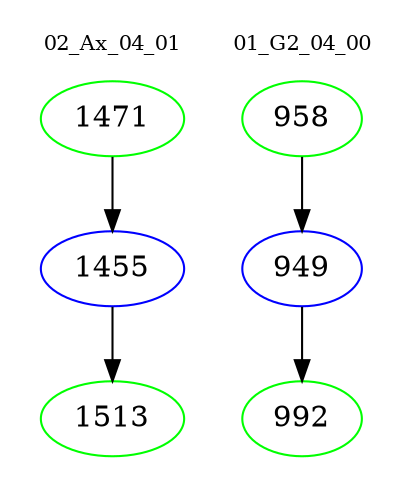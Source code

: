 digraph{
subgraph cluster_0 {
color = white
label = "02_Ax_04_01";
fontsize=10;
T0_1471 [label="1471", color="green"]
T0_1471 -> T0_1455 [color="black"]
T0_1455 [label="1455", color="blue"]
T0_1455 -> T0_1513 [color="black"]
T0_1513 [label="1513", color="green"]
}
subgraph cluster_1 {
color = white
label = "01_G2_04_00";
fontsize=10;
T1_958 [label="958", color="green"]
T1_958 -> T1_949 [color="black"]
T1_949 [label="949", color="blue"]
T1_949 -> T1_992 [color="black"]
T1_992 [label="992", color="green"]
}
}
